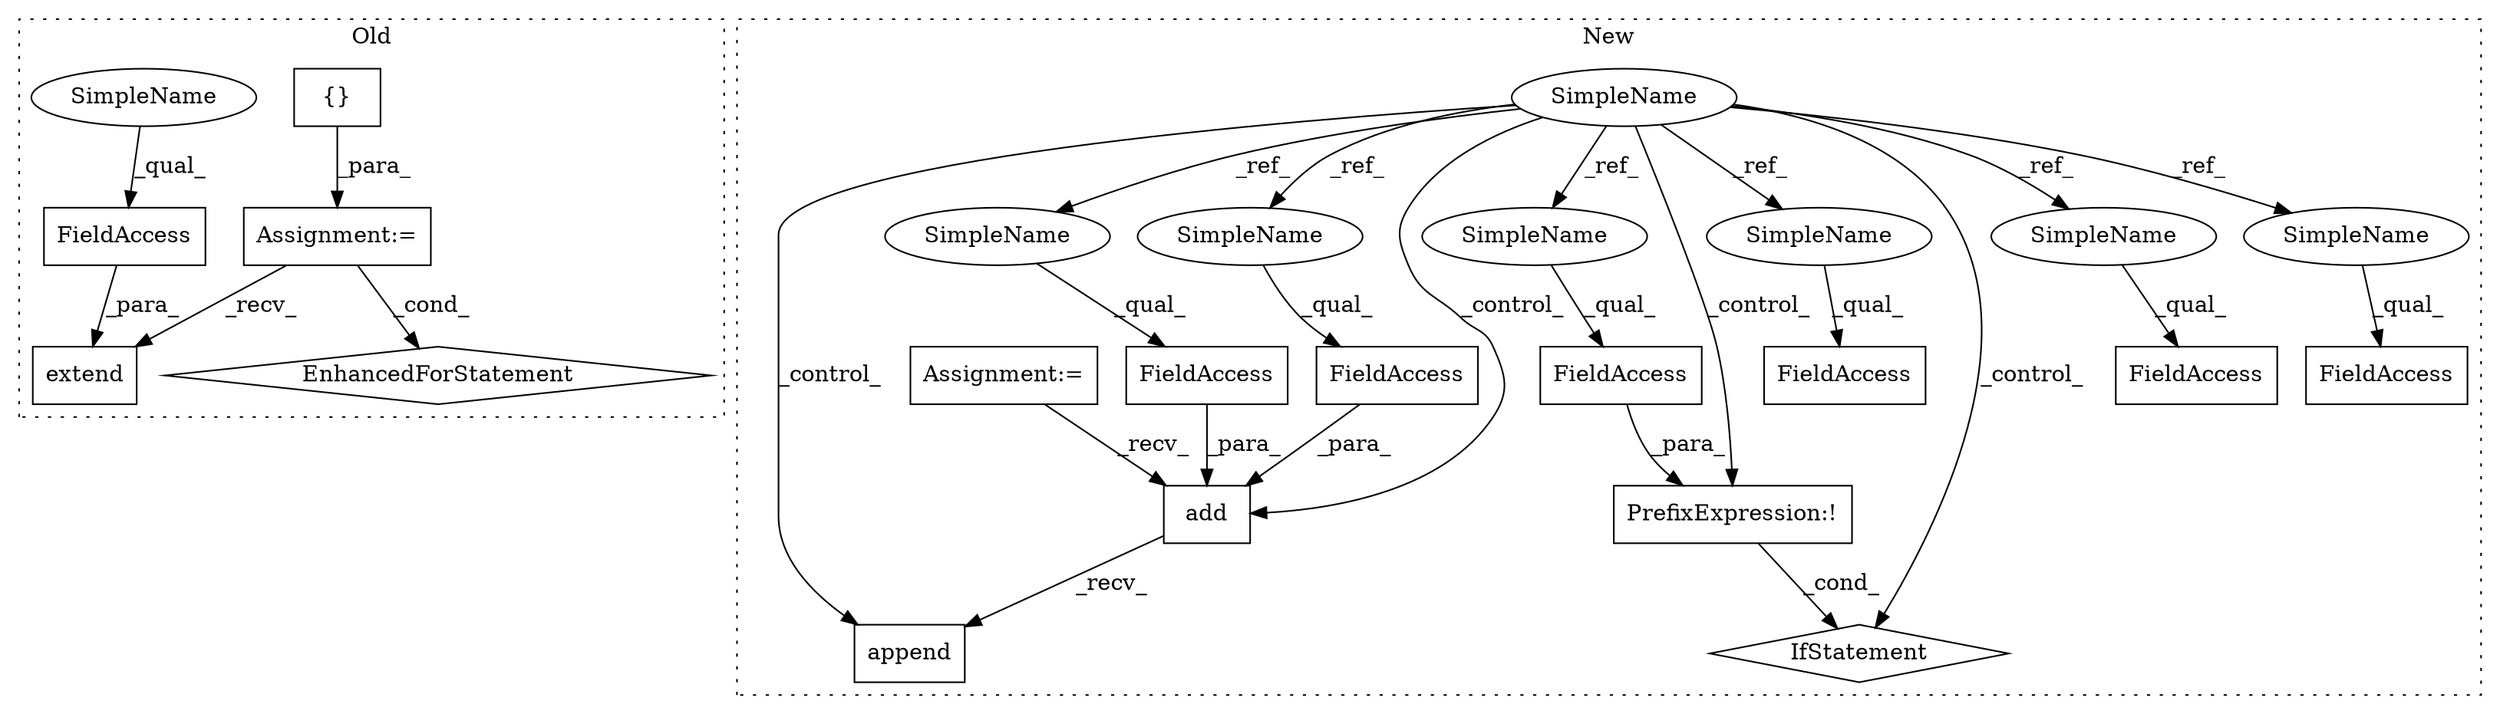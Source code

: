 digraph G {
subgraph cluster0 {
1 [label="extend" a="32" s="2016,2033" l="7,1" shape="box"];
3 [label="Assignment:=" a="7" s="1872" l="1" shape="box"];
4 [label="{}" a="4" s="1882" l="2" shape="box"];
8 [label="EnhancedForStatement" a="70" s="2241,2357" l="65,2" shape="diamond"];
9 [label="FieldAccess" a="22" s="2023" l="10" shape="box"];
24 [label="SimpleName" a="42" s="2023" l="2" shape="ellipse"];
label = "Old";
style="dotted";
}
subgraph cluster1 {
2 [label="add" a="32" s="2179,2207" l="4,1" shape="box"];
5 [label="SimpleName" a="42" s="1673" l="2" shape="ellipse"];
6 [label="append" a="32" s="2209,2223" l="7,1" shape="box"];
7 [label="PrefixExpression:!" a="38" s="1882" l="1" shape="box"];
10 [label="FieldAccess" a="22" s="2023" l="9" shape="box"];
11 [label="FieldAccess" a="22" s="2183" l="9" shape="box"];
12 [label="FieldAccess" a="22" s="1883" l="8" shape="box"];
13 [label="FieldAccess" a="22" s="2121" l="9" shape="box"];
14 [label="FieldAccess" a="22" s="2193" l="14" shape="box"];
15 [label="FieldAccess" a="22" s="2033" l="14" shape="box"];
16 [label="IfStatement" a="25" s="1878,1891" l="4,2" shape="diamond"];
17 [label="Assignment:=" a="7" s="1570" l="1" shape="box"];
18 [label="SimpleName" a="42" s="1883" l="2" shape="ellipse"];
19 [label="SimpleName" a="42" s="2183" l="2" shape="ellipse"];
20 [label="SimpleName" a="42" s="2121" l="2" shape="ellipse"];
21 [label="SimpleName" a="42" s="2193" l="2" shape="ellipse"];
22 [label="SimpleName" a="42" s="2023" l="2" shape="ellipse"];
23 [label="SimpleName" a="42" s="2033" l="2" shape="ellipse"];
label = "New";
style="dotted";
}
2 -> 6 [label="_recv_"];
3 -> 8 [label="_cond_"];
3 -> 1 [label="_recv_"];
4 -> 3 [label="_para_"];
5 -> 22 [label="_ref_"];
5 -> 16 [label="_control_"];
5 -> 18 [label="_ref_"];
5 -> 7 [label="_control_"];
5 -> 23 [label="_ref_"];
5 -> 6 [label="_control_"];
5 -> 21 [label="_ref_"];
5 -> 20 [label="_ref_"];
5 -> 2 [label="_control_"];
5 -> 19 [label="_ref_"];
7 -> 16 [label="_cond_"];
9 -> 1 [label="_para_"];
11 -> 2 [label="_para_"];
12 -> 7 [label="_para_"];
14 -> 2 [label="_para_"];
17 -> 2 [label="_recv_"];
18 -> 12 [label="_qual_"];
19 -> 11 [label="_qual_"];
20 -> 13 [label="_qual_"];
21 -> 14 [label="_qual_"];
22 -> 10 [label="_qual_"];
23 -> 15 [label="_qual_"];
24 -> 9 [label="_qual_"];
}